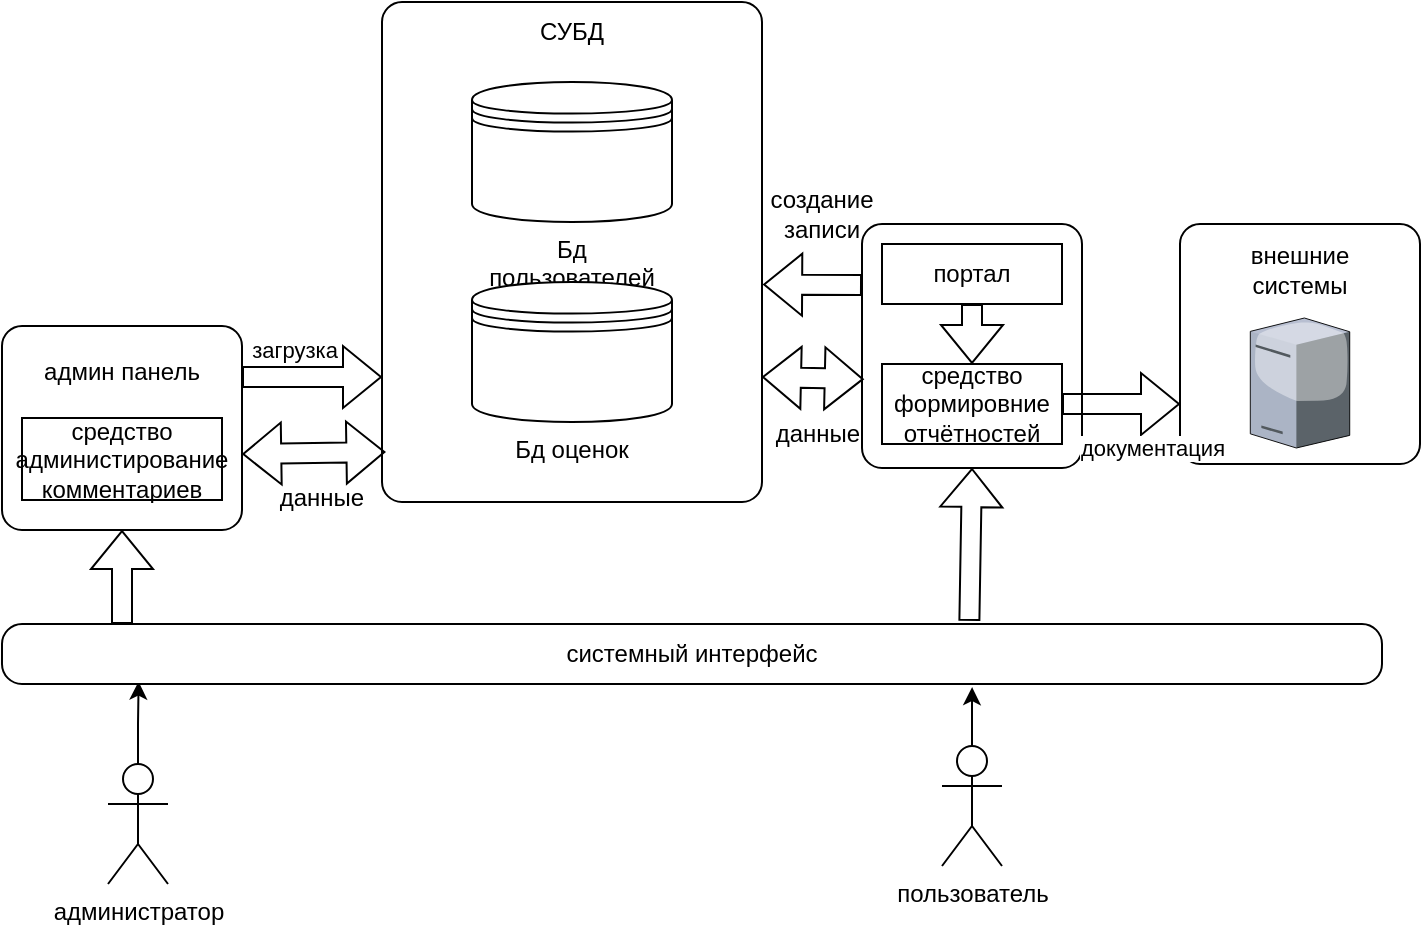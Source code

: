 <mxfile version="17.1.0" type="github">
  <diagram name="Page-1" id="c4acf3e9-155e-7222-9cf6-157b1a14988f">
    <mxGraphModel dx="1234" dy="579" grid="1" gridSize="10" guides="1" tooltips="1" connect="1" arrows="1" fold="1" page="1" pageScale="1" pageWidth="850" pageHeight="1100" background="none" math="0" shadow="0">
      <root>
        <mxCell id="0" />
        <mxCell id="1" parent="0" />
        <mxCell id="SGego25w1yVU1YXGOMxT-32" style="edgeStyle=orthogonalEdgeStyle;rounded=0;orthogonalLoop=1;jettySize=auto;html=1;exitX=0.5;exitY=0.5;exitDx=0;exitDy=0;exitPerimeter=0;entryX=0.099;entryY=0.96;entryDx=0;entryDy=0;entryPerimeter=0;" edge="1" parent="1" source="SGego25w1yVU1YXGOMxT-8" target="SGego25w1yVU1YXGOMxT-31">
          <mxGeometry relative="1" as="geometry" />
        </mxCell>
        <mxCell id="SGego25w1yVU1YXGOMxT-8" value="администратор&lt;br&gt;" style="shape=umlActor;verticalLabelPosition=bottom;verticalAlign=top;html=1;outlineConnect=0;" vertex="1" parent="1">
          <mxGeometry x="193" y="460" width="30" height="60" as="geometry" />
        </mxCell>
        <mxCell id="SGego25w1yVU1YXGOMxT-34" style="edgeStyle=orthogonalEdgeStyle;rounded=0;orthogonalLoop=1;jettySize=auto;html=1;exitX=0.5;exitY=0.5;exitDx=0;exitDy=0;exitPerimeter=0;entryX=0.703;entryY=1.052;entryDx=0;entryDy=0;entryPerimeter=0;" edge="1" parent="1" source="SGego25w1yVU1YXGOMxT-9" target="SGego25w1yVU1YXGOMxT-31">
          <mxGeometry relative="1" as="geometry" />
        </mxCell>
        <mxCell id="SGego25w1yVU1YXGOMxT-9" value="пользователь" style="shape=umlActor;verticalLabelPosition=bottom;verticalAlign=top;html=1;outlineConnect=0;" vertex="1" parent="1">
          <mxGeometry x="610" y="451" width="30" height="60" as="geometry" />
        </mxCell>
        <mxCell id="SGego25w1yVU1YXGOMxT-15" value="" style="group" vertex="1" connectable="0" parent="1">
          <mxGeometry x="330" y="79" width="190" height="250" as="geometry" />
        </mxCell>
        <mxCell id="SGego25w1yVU1YXGOMxT-6" value="" style="points=[[0.25,0,0],[0.5,0,0],[0.75,0,0],[1,0.25,0],[1,0.5,0],[1,0.75,0],[0.75,1,0],[0.5,1,0],[0.25,1,0],[0,0.75,0],[0,0.5,0],[0,0.25,0]];shape=mxgraph.bpmn.task;whiteSpace=wrap;rectStyle=rounded;size=10;taskMarker=abstract;" vertex="1" parent="SGego25w1yVU1YXGOMxT-15">
          <mxGeometry width="190" height="250" as="geometry" />
        </mxCell>
        <mxCell id="SGego25w1yVU1YXGOMxT-11" value="Бд пользователей" style="shape=datastore;whiteSpace=wrap;html=1;labelPosition=center;verticalLabelPosition=bottom;align=center;verticalAlign=top;" vertex="1" parent="SGego25w1yVU1YXGOMxT-15">
          <mxGeometry x="45" y="40" width="100" height="70" as="geometry" />
        </mxCell>
        <mxCell id="SGego25w1yVU1YXGOMxT-13" value="Бд оценок" style="shape=datastore;whiteSpace=wrap;html=1;labelPosition=center;verticalLabelPosition=bottom;align=center;verticalAlign=top;" vertex="1" parent="SGego25w1yVU1YXGOMxT-15">
          <mxGeometry x="45" y="140" width="100" height="70" as="geometry" />
        </mxCell>
        <mxCell id="SGego25w1yVU1YXGOMxT-14" value="СУБД" style="text;html=1;strokeColor=none;fillColor=none;align=center;verticalAlign=middle;whiteSpace=wrap;rounded=0;" vertex="1" parent="SGego25w1yVU1YXGOMxT-15">
          <mxGeometry x="65" width="60" height="30" as="geometry" />
        </mxCell>
        <mxCell id="SGego25w1yVU1YXGOMxT-19" value="" style="shape=flexArrow;endArrow=classic;html=1;rounded=0;exitX=1;exitY=0.25;exitDx=0;exitDy=0;exitPerimeter=0;entryX=0;entryY=0.75;entryDx=0;entryDy=0;entryPerimeter=0;" edge="1" parent="1" source="SGego25w1yVU1YXGOMxT-18" target="SGego25w1yVU1YXGOMxT-6">
          <mxGeometry width="50" height="50" relative="1" as="geometry">
            <mxPoint x="265" y="210" as="sourcePoint" />
            <mxPoint x="330" y="210" as="targetPoint" />
          </mxGeometry>
        </mxCell>
        <mxCell id="SGego25w1yVU1YXGOMxT-20" value="загрузка" style="edgeLabel;html=1;align=center;verticalAlign=middle;resizable=0;points=[];" vertex="1" connectable="0" parent="SGego25w1yVU1YXGOMxT-19">
          <mxGeometry x="-0.261" y="-1" relative="1" as="geometry">
            <mxPoint y="-15" as="offset" />
          </mxGeometry>
        </mxCell>
        <mxCell id="SGego25w1yVU1YXGOMxT-21" value="" style="shape=flexArrow;endArrow=classic;startArrow=classic;html=1;rounded=0;exitX=1.001;exitY=0.628;exitDx=0;exitDy=0;exitPerimeter=0;entryX=0.009;entryY=0.9;entryDx=0;entryDy=0;entryPerimeter=0;" edge="1" parent="1" source="SGego25w1yVU1YXGOMxT-18" target="SGego25w1yVU1YXGOMxT-6">
          <mxGeometry width="100" height="100" relative="1" as="geometry">
            <mxPoint x="350" y="420" as="sourcePoint" />
            <mxPoint x="330" y="254" as="targetPoint" />
          </mxGeometry>
        </mxCell>
        <mxCell id="SGego25w1yVU1YXGOMxT-23" value="данные" style="text;html=1;strokeColor=none;fillColor=none;align=center;verticalAlign=middle;whiteSpace=wrap;rounded=0;" vertex="1" parent="1">
          <mxGeometry x="270" y="312" width="60" height="30" as="geometry" />
        </mxCell>
        <mxCell id="SGego25w1yVU1YXGOMxT-30" value="" style="points=[[0.25,0,0],[0.5,0,0],[0.75,0,0],[1,0.25,0],[1,0.5,0],[1,0.75,0],[0.75,1,0],[0.5,1,0],[0.25,1,0],[0,0.75,0],[0,0.5,0],[0,0.25,0]];shape=mxgraph.bpmn.task;whiteSpace=wrap;rectStyle=rounded;size=10;taskMarker=abstract;" vertex="1" parent="1">
          <mxGeometry x="570" y="190" width="110" height="122" as="geometry" />
        </mxCell>
        <mxCell id="SGego25w1yVU1YXGOMxT-31" value="системный интерфейс" style="points=[[0.25,0,0],[0.5,0,0],[0.75,0,0],[1,0.25,0],[1,0.5,0],[1,0.75,0],[0.75,1,0],[0.5,1,0],[0.25,1,0],[0,0.75,0],[0,0.5,0],[0,0.25,0]];shape=mxgraph.bpmn.task;whiteSpace=wrap;rectStyle=rounded;size=10;taskMarker=abstract;" vertex="1" parent="1">
          <mxGeometry x="140" y="390" width="690" height="30" as="geometry" />
        </mxCell>
        <mxCell id="SGego25w1yVU1YXGOMxT-38" value="" style="group" vertex="1" connectable="0" parent="1">
          <mxGeometry x="729" y="190" width="120" height="120" as="geometry" />
        </mxCell>
        <mxCell id="SGego25w1yVU1YXGOMxT-35" value="" style="points=[[0.25,0,0],[0.5,0,0],[0.75,0,0],[1,0.25,0],[1,0.5,0],[1,0.75,0],[0.75,1,0],[0.5,1,0],[0.25,1,0],[0,0.75,0],[0,0.5,0],[0,0.25,0]];shape=mxgraph.bpmn.task;whiteSpace=wrap;rectStyle=rounded;size=10;taskMarker=abstract;" vertex="1" parent="SGego25w1yVU1YXGOMxT-38">
          <mxGeometry width="120" height="120" as="geometry" />
        </mxCell>
        <mxCell id="SGego25w1yVU1YXGOMxT-36" value="" style="verticalLabelPosition=bottom;sketch=0;aspect=fixed;html=1;verticalAlign=top;strokeColor=none;align=center;outlineConnect=0;shape=mxgraph.citrix.tower_server;" vertex="1" parent="SGego25w1yVU1YXGOMxT-38">
          <mxGeometry x="35.15" y="47" width="49.71" height="65" as="geometry" />
        </mxCell>
        <mxCell id="SGego25w1yVU1YXGOMxT-37" value="внешние системы" style="text;html=1;strokeColor=none;fillColor=none;align=center;verticalAlign=middle;whiteSpace=wrap;rounded=0;" vertex="1" parent="SGego25w1yVU1YXGOMxT-38">
          <mxGeometry x="30" y="8" width="60" height="30" as="geometry" />
        </mxCell>
        <mxCell id="SGego25w1yVU1YXGOMxT-39" value="портал" style="rounded=0;whiteSpace=wrap;html=1;" vertex="1" parent="1">
          <mxGeometry x="580" y="200" width="90" height="30" as="geometry" />
        </mxCell>
        <mxCell id="SGego25w1yVU1YXGOMxT-40" value="средство формировние отчётностей" style="rounded=0;whiteSpace=wrap;html=1;" vertex="1" parent="1">
          <mxGeometry x="580" y="260" width="90" height="40" as="geometry" />
        </mxCell>
        <mxCell id="SGego25w1yVU1YXGOMxT-42" value="" style="group" vertex="1" connectable="0" parent="1">
          <mxGeometry x="140" y="241" width="120" height="102" as="geometry" />
        </mxCell>
        <mxCell id="SGego25w1yVU1YXGOMxT-18" value="" style="points=[[0.25,0,0],[0.5,0,0],[0.75,0,0],[1,0.25,0],[1,0.5,0],[1,0.75,0],[0.75,1,0],[0.5,1,0],[0.25,1,0],[0,0.75,0],[0,0.5,0],[0,0.25,0]];shape=mxgraph.bpmn.task;whiteSpace=wrap;rectStyle=rounded;size=10;taskMarker=abstract;" vertex="1" parent="SGego25w1yVU1YXGOMxT-42">
          <mxGeometry width="120" height="102" as="geometry" />
        </mxCell>
        <mxCell id="SGego25w1yVU1YXGOMxT-24" value="средство&lt;br&gt;администирование комментариев" style="rounded=0;whiteSpace=wrap;html=1;" vertex="1" parent="SGego25w1yVU1YXGOMxT-42">
          <mxGeometry x="10" y="46" width="100" height="41" as="geometry" />
        </mxCell>
        <mxCell id="SGego25w1yVU1YXGOMxT-29" value="админ панель" style="text;html=1;strokeColor=none;fillColor=none;align=center;verticalAlign=middle;whiteSpace=wrap;rounded=0;" vertex="1" parent="SGego25w1yVU1YXGOMxT-42">
          <mxGeometry x="20" y="8" width="80" height="30" as="geometry" />
        </mxCell>
        <mxCell id="SGego25w1yVU1YXGOMxT-43" value="" style="shape=flexArrow;endArrow=classic;html=1;rounded=0;entryX=0.5;entryY=1;entryDx=0;entryDy=0;entryPerimeter=0;" edge="1" parent="1" target="SGego25w1yVU1YXGOMxT-18">
          <mxGeometry width="50" height="50" relative="1" as="geometry">
            <mxPoint x="200" y="390" as="sourcePoint" />
            <mxPoint x="230" y="360" as="targetPoint" />
          </mxGeometry>
        </mxCell>
        <mxCell id="SGego25w1yVU1YXGOMxT-44" value="" style="shape=flexArrow;endArrow=classic;html=1;rounded=0;entryX=0.5;entryY=1;entryDx=0;entryDy=0;entryPerimeter=0;exitX=0.701;exitY=-0.052;exitDx=0;exitDy=0;exitPerimeter=0;" edge="1" parent="1" source="SGego25w1yVU1YXGOMxT-31" target="SGego25w1yVU1YXGOMxT-30">
          <mxGeometry width="50" height="50" relative="1" as="geometry">
            <mxPoint x="590" y="392" as="sourcePoint" />
            <mxPoint x="640" y="342" as="targetPoint" />
          </mxGeometry>
        </mxCell>
        <mxCell id="SGego25w1yVU1YXGOMxT-45" value="" style="shape=flexArrow;endArrow=classic;html=1;rounded=0;exitX=1;exitY=0.5;exitDx=0;exitDy=0;entryX=0;entryY=0.75;entryDx=0;entryDy=0;entryPerimeter=0;" edge="1" parent="1" source="SGego25w1yVU1YXGOMxT-40" target="SGego25w1yVU1YXGOMxT-35">
          <mxGeometry width="50" height="50" relative="1" as="geometry">
            <mxPoint x="699" y="380" as="sourcePoint" />
            <mxPoint x="719" y="280" as="targetPoint" />
          </mxGeometry>
        </mxCell>
        <mxCell id="SGego25w1yVU1YXGOMxT-46" value="документация" style="edgeLabel;html=1;align=center;verticalAlign=middle;resizable=0;points=[];" vertex="1" connectable="0" parent="SGego25w1yVU1YXGOMxT-45">
          <mxGeometry x="0.527" y="-9" relative="1" as="geometry">
            <mxPoint y="13" as="offset" />
          </mxGeometry>
        </mxCell>
        <mxCell id="SGego25w1yVU1YXGOMxT-48" value="" style="shape=flexArrow;endArrow=classic;html=1;rounded=0;exitX=0.5;exitY=1;exitDx=0;exitDy=0;" edge="1" parent="1" source="SGego25w1yVU1YXGOMxT-39" target="SGego25w1yVU1YXGOMxT-40">
          <mxGeometry width="50" height="50" relative="1" as="geometry">
            <mxPoint x="679" y="380" as="sourcePoint" />
            <mxPoint x="729" y="330" as="targetPoint" />
          </mxGeometry>
        </mxCell>
        <mxCell id="SGego25w1yVU1YXGOMxT-49" value="" style="shape=flexArrow;endArrow=classic;html=1;rounded=0;entryX=1.003;entryY=0.565;entryDx=0;entryDy=0;entryPerimeter=0;exitX=0;exitY=0.25;exitDx=0;exitDy=0;exitPerimeter=0;" edge="1" parent="1" source="SGego25w1yVU1YXGOMxT-30" target="SGego25w1yVU1YXGOMxT-6">
          <mxGeometry width="50" height="50" relative="1" as="geometry">
            <mxPoint x="640" y="160" as="sourcePoint" />
            <mxPoint x="690" y="110" as="targetPoint" />
          </mxGeometry>
        </mxCell>
        <mxCell id="SGego25w1yVU1YXGOMxT-50" value="" style="shape=flexArrow;endArrow=classic;startArrow=classic;html=1;rounded=0;entryX=0.008;entryY=0.636;entryDx=0;entryDy=0;entryPerimeter=0;exitX=1;exitY=0.75;exitDx=0;exitDy=0;exitPerimeter=0;" edge="1" parent="1" source="SGego25w1yVU1YXGOMxT-6" target="SGego25w1yVU1YXGOMxT-30">
          <mxGeometry width="100" height="100" relative="1" as="geometry">
            <mxPoint x="560" y="440" as="sourcePoint" />
            <mxPoint x="660" y="340" as="targetPoint" />
          </mxGeometry>
        </mxCell>
        <mxCell id="SGego25w1yVU1YXGOMxT-52" value="создание записи" style="text;html=1;strokeColor=none;fillColor=none;align=center;verticalAlign=middle;whiteSpace=wrap;rounded=0;" vertex="1" parent="1">
          <mxGeometry x="520" y="170" width="60" height="30" as="geometry" />
        </mxCell>
        <mxCell id="SGego25w1yVU1YXGOMxT-54" value="данные" style="text;html=1;strokeColor=none;fillColor=none;align=center;verticalAlign=middle;whiteSpace=wrap;rounded=0;" vertex="1" parent="1">
          <mxGeometry x="518" y="280" width="60" height="30" as="geometry" />
        </mxCell>
      </root>
    </mxGraphModel>
  </diagram>
</mxfile>
